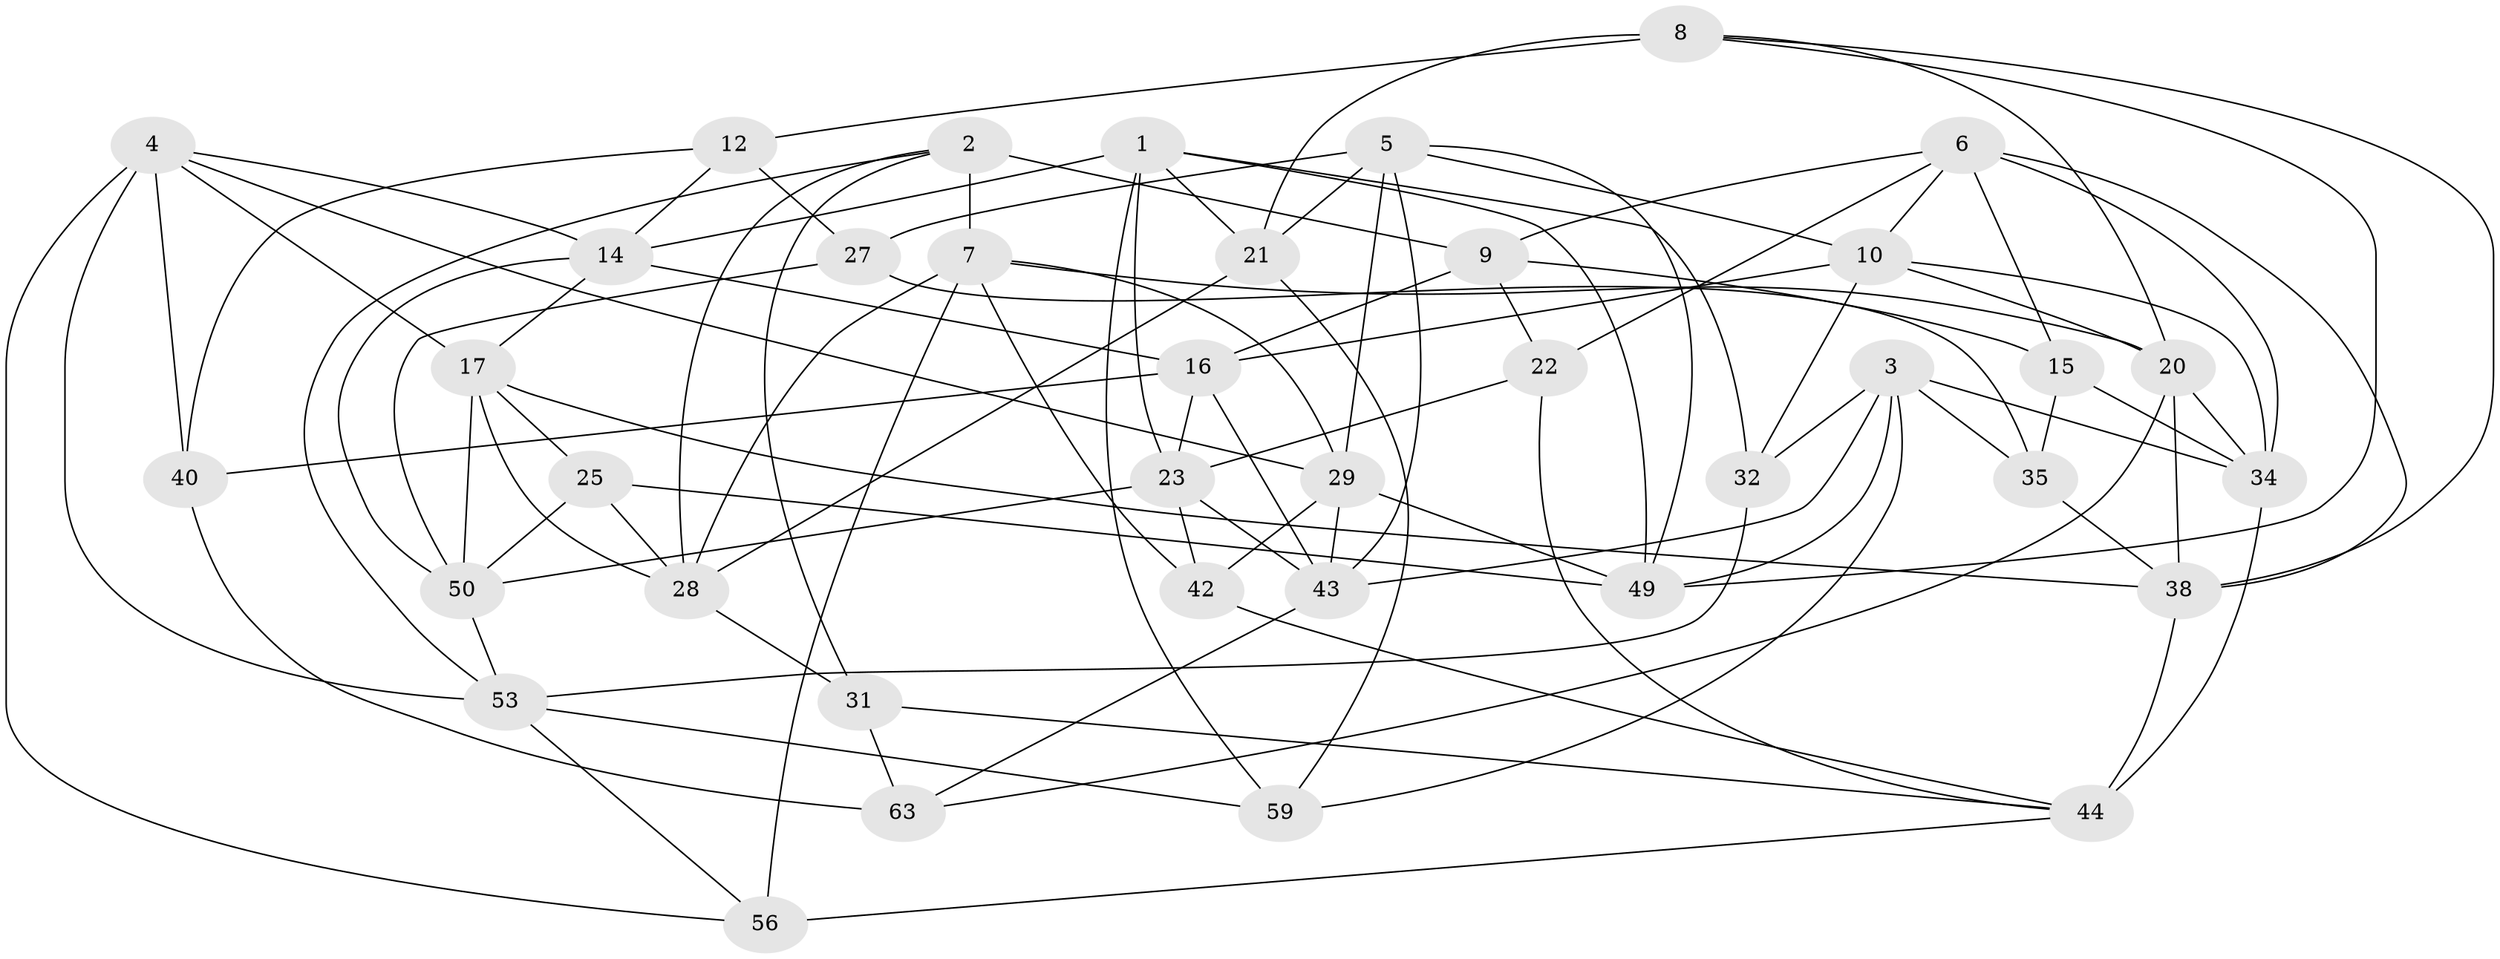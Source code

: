 // original degree distribution, {4: 1.0}
// Generated by graph-tools (version 1.1) at 2025/42/03/06/25 10:42:22]
// undirected, 38 vertices, 99 edges
graph export_dot {
graph [start="1"]
  node [color=gray90,style=filled];
  1 [super="+46"];
  2 [super="+11"];
  3 [super="+13"];
  4 [super="+39"];
  5 [super="+57"];
  6 [super="+19"];
  7 [super="+52"];
  8 [super="+18"];
  9 [super="+41"];
  10 [super="+62"];
  12;
  14 [super="+26"];
  15;
  16 [super="+24"];
  17 [super="+33"];
  20 [super="+54"];
  21 [super="+47"];
  22;
  23 [super="+37"];
  25;
  27;
  28 [super="+36"];
  29 [super="+30"];
  31;
  32;
  34 [super="+45"];
  35;
  38 [super="+58"];
  40;
  42;
  43 [super="+55"];
  44 [super="+48"];
  49 [super="+51"];
  50 [super="+61"];
  53 [super="+60"];
  56;
  59;
  63;
  1 -- 32;
  1 -- 59;
  1 -- 14;
  1 -- 49;
  1 -- 21;
  1 -- 23;
  2 -- 9 [weight=2];
  2 -- 7;
  2 -- 28;
  2 -- 53;
  2 -- 31;
  3 -- 32;
  3 -- 35;
  3 -- 49;
  3 -- 34;
  3 -- 59;
  3 -- 43;
  4 -- 56;
  4 -- 53;
  4 -- 40;
  4 -- 29;
  4 -- 14;
  4 -- 17;
  5 -- 27;
  5 -- 29;
  5 -- 49;
  5 -- 21;
  5 -- 10;
  5 -- 43;
  6 -- 15;
  6 -- 34;
  6 -- 9;
  6 -- 10;
  6 -- 22;
  6 -- 38;
  7 -- 56;
  7 -- 42;
  7 -- 28;
  7 -- 29;
  7 -- 20;
  8 -- 20;
  8 -- 38;
  8 -- 49;
  8 -- 12;
  8 -- 21 [weight=2];
  9 -- 15;
  9 -- 16;
  9 -- 22;
  10 -- 20;
  10 -- 16;
  10 -- 32;
  10 -- 34;
  12 -- 40;
  12 -- 27;
  12 -- 14;
  14 -- 17;
  14 -- 16;
  14 -- 50;
  15 -- 35;
  15 -- 34;
  16 -- 43;
  16 -- 40;
  16 -- 23;
  17 -- 25;
  17 -- 50;
  17 -- 28;
  17 -- 38;
  20 -- 34;
  20 -- 63;
  20 -- 38;
  21 -- 28;
  21 -- 59;
  22 -- 44;
  22 -- 23;
  23 -- 42;
  23 -- 50;
  23 -- 43;
  25 -- 50;
  25 -- 49;
  25 -- 28;
  27 -- 35;
  27 -- 50;
  28 -- 31;
  29 -- 43;
  29 -- 49;
  29 -- 42;
  31 -- 63;
  31 -- 44;
  32 -- 53;
  34 -- 44;
  35 -- 38;
  38 -- 44;
  40 -- 63;
  42 -- 44;
  43 -- 63;
  44 -- 56;
  50 -- 53;
  53 -- 59;
  53 -- 56;
}
